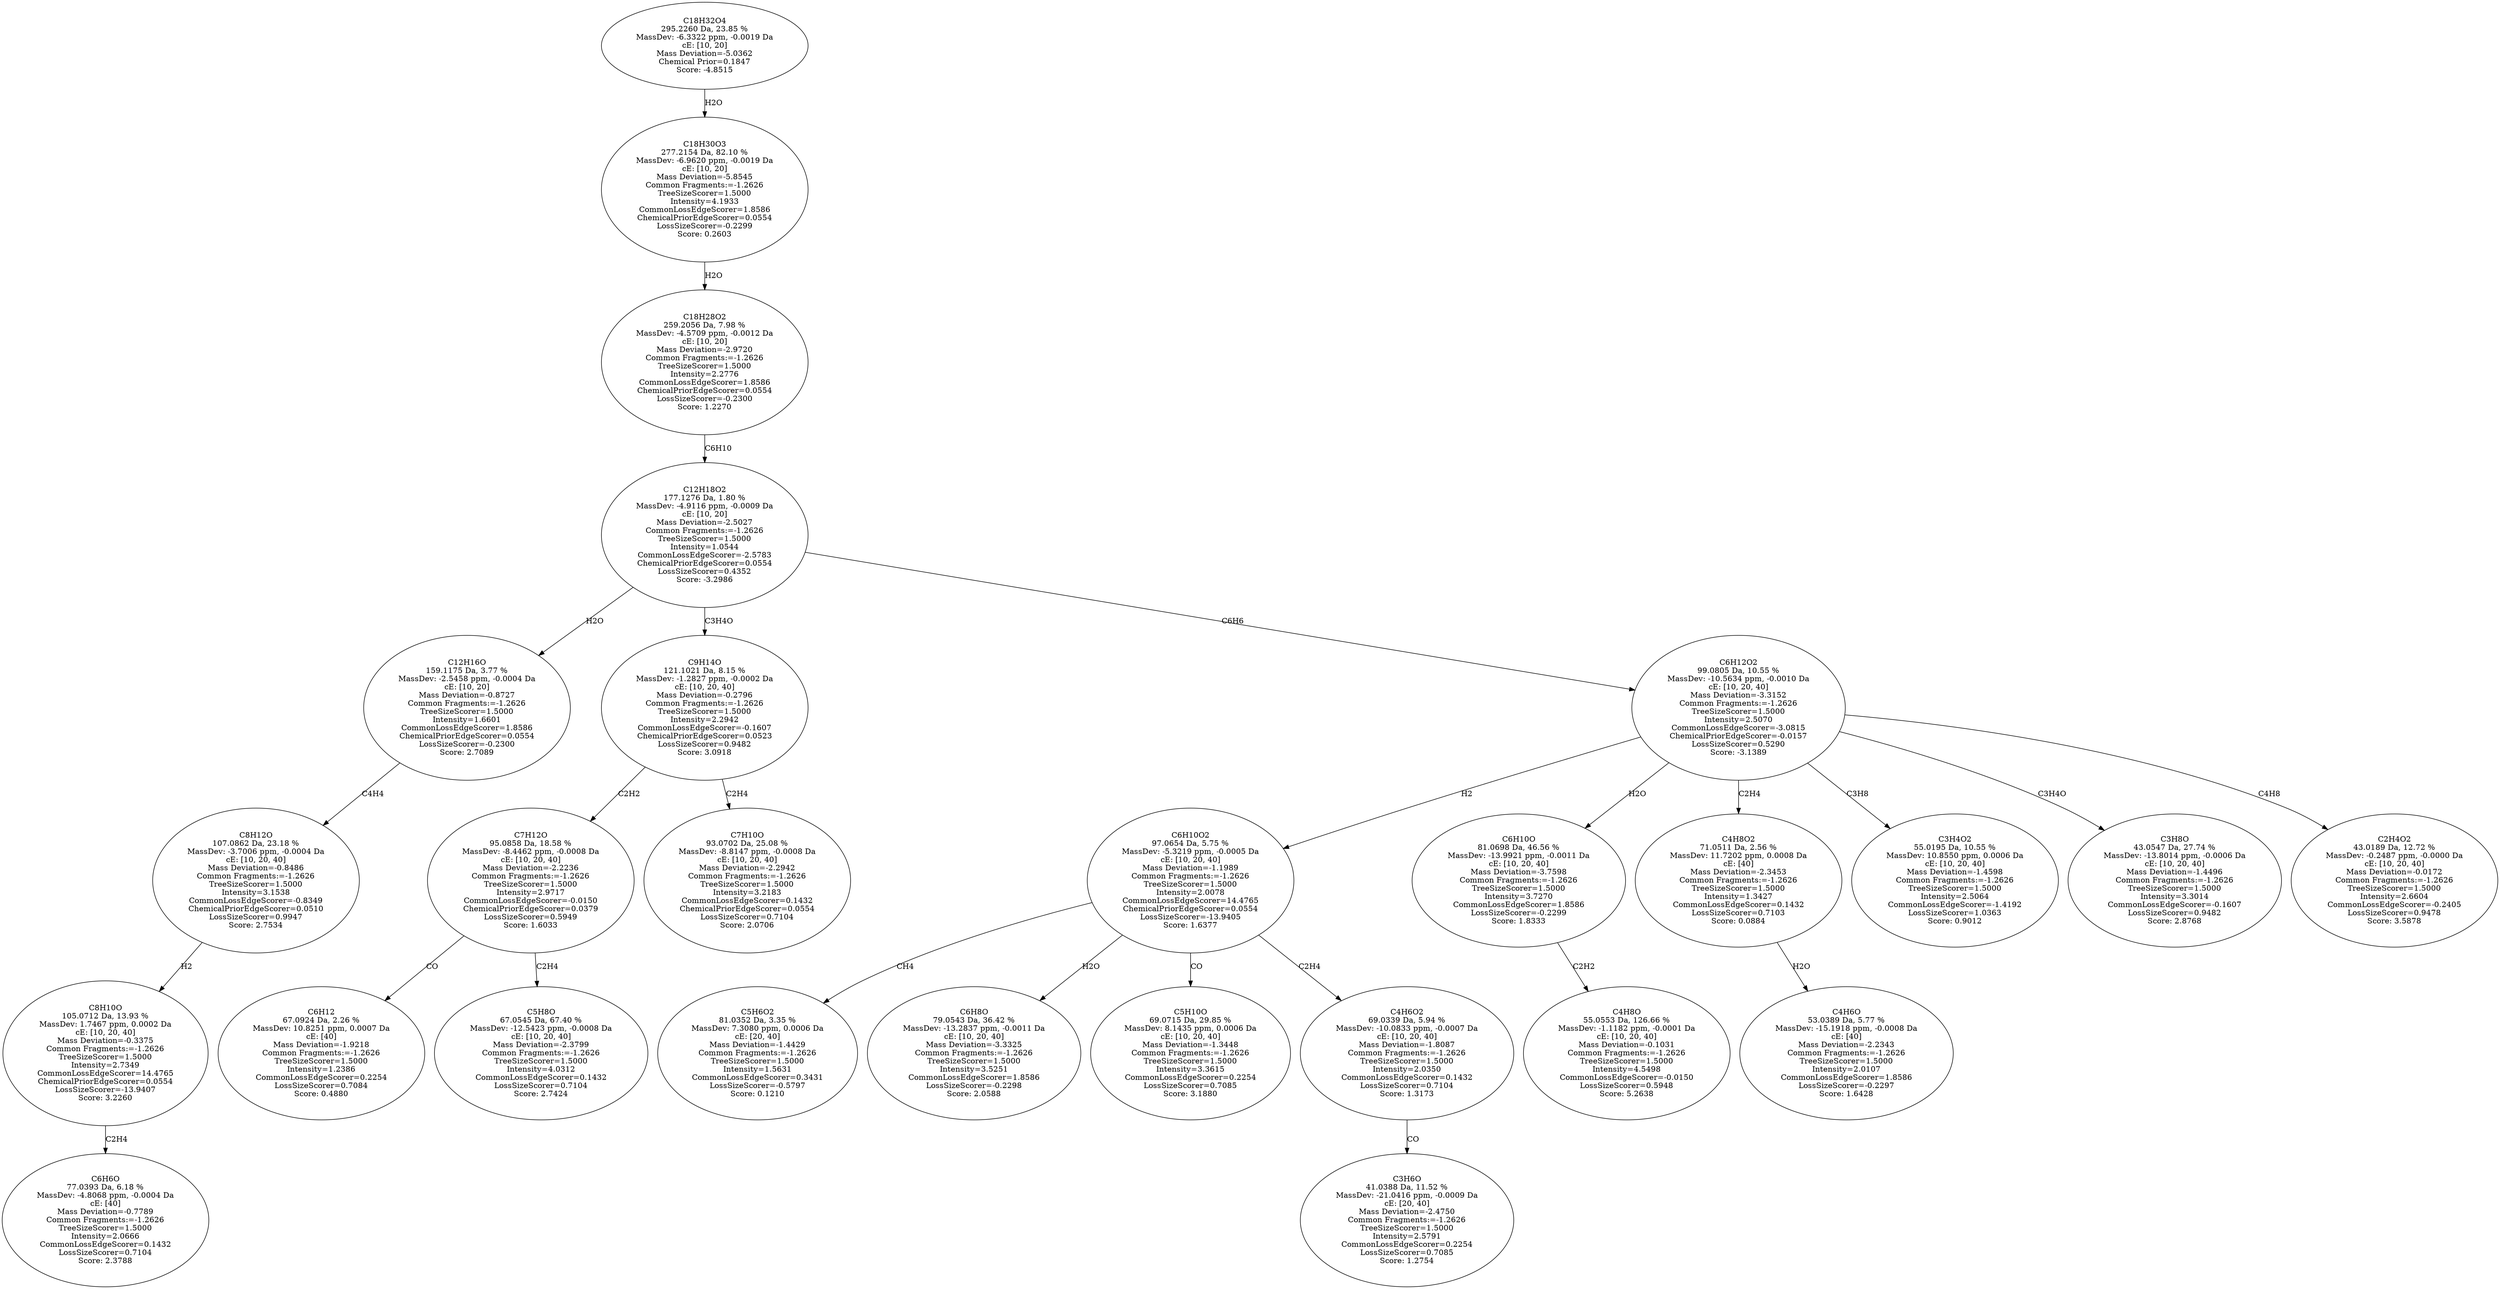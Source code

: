 strict digraph {
v1 [label="C6H6O\n77.0393 Da, 6.18 %\nMassDev: -4.8068 ppm, -0.0004 Da\ncE: [40]\nMass Deviation=-0.7789\nCommon Fragments:=-1.2626\nTreeSizeScorer=1.5000\nIntensity=2.0666\nCommonLossEdgeScorer=0.1432\nLossSizeScorer=0.7104\nScore: 2.3788"];
v2 [label="C8H10O\n105.0712 Da, 13.93 %\nMassDev: 1.7467 ppm, 0.0002 Da\ncE: [10, 20, 40]\nMass Deviation=-0.3375\nCommon Fragments:=-1.2626\nTreeSizeScorer=1.5000\nIntensity=2.7349\nCommonLossEdgeScorer=14.4765\nChemicalPriorEdgeScorer=0.0554\nLossSizeScorer=-13.9407\nScore: 3.2260"];
v3 [label="C8H12O\n107.0862 Da, 23.18 %\nMassDev: -3.7006 ppm, -0.0004 Da\ncE: [10, 20, 40]\nMass Deviation=-0.8486\nCommon Fragments:=-1.2626\nTreeSizeScorer=1.5000\nIntensity=3.1538\nCommonLossEdgeScorer=-0.8349\nChemicalPriorEdgeScorer=0.0510\nLossSizeScorer=0.9947\nScore: 2.7534"];
v4 [label="C12H16O\n159.1175 Da, 3.77 %\nMassDev: -2.5458 ppm, -0.0004 Da\ncE: [10, 20]\nMass Deviation=-0.8727\nCommon Fragments:=-1.2626\nTreeSizeScorer=1.5000\nIntensity=1.6601\nCommonLossEdgeScorer=1.8586\nChemicalPriorEdgeScorer=0.0554\nLossSizeScorer=-0.2300\nScore: 2.7089"];
v5 [label="C6H12\n67.0924 Da, 2.26 %\nMassDev: 10.8251 ppm, 0.0007 Da\ncE: [40]\nMass Deviation=-1.9218\nCommon Fragments:=-1.2626\nTreeSizeScorer=1.5000\nIntensity=1.2386\nCommonLossEdgeScorer=0.2254\nLossSizeScorer=0.7084\nScore: 0.4880"];
v6 [label="C5H8O\n67.0545 Da, 67.40 %\nMassDev: -12.5423 ppm, -0.0008 Da\ncE: [10, 20, 40]\nMass Deviation=-2.3799\nCommon Fragments:=-1.2626\nTreeSizeScorer=1.5000\nIntensity=4.0312\nCommonLossEdgeScorer=0.1432\nLossSizeScorer=0.7104\nScore: 2.7424"];
v7 [label="C7H12O\n95.0858 Da, 18.58 %\nMassDev: -8.4462 ppm, -0.0008 Da\ncE: [10, 20, 40]\nMass Deviation=-2.2236\nCommon Fragments:=-1.2626\nTreeSizeScorer=1.5000\nIntensity=2.9717\nCommonLossEdgeScorer=-0.0150\nChemicalPriorEdgeScorer=0.0379\nLossSizeScorer=0.5949\nScore: 1.6033"];
v8 [label="C7H10O\n93.0702 Da, 25.08 %\nMassDev: -8.8147 ppm, -0.0008 Da\ncE: [10, 20, 40]\nMass Deviation=-2.2942\nCommon Fragments:=-1.2626\nTreeSizeScorer=1.5000\nIntensity=3.2183\nCommonLossEdgeScorer=0.1432\nChemicalPriorEdgeScorer=0.0554\nLossSizeScorer=0.7104\nScore: 2.0706"];
v9 [label="C9H14O\n121.1021 Da, 8.15 %\nMassDev: -1.2827 ppm, -0.0002 Da\ncE: [10, 20, 40]\nMass Deviation=-0.2796\nCommon Fragments:=-1.2626\nTreeSizeScorer=1.5000\nIntensity=2.2942\nCommonLossEdgeScorer=-0.1607\nChemicalPriorEdgeScorer=0.0523\nLossSizeScorer=0.9482\nScore: 3.0918"];
v10 [label="C5H6O2\n81.0352 Da, 3.35 %\nMassDev: 7.3080 ppm, 0.0006 Da\ncE: [20, 40]\nMass Deviation=-1.4429\nCommon Fragments:=-1.2626\nTreeSizeScorer=1.5000\nIntensity=1.5631\nCommonLossEdgeScorer=0.3431\nLossSizeScorer=-0.5797\nScore: 0.1210"];
v11 [label="C6H8O\n79.0543 Da, 36.42 %\nMassDev: -13.2837 ppm, -0.0011 Da\ncE: [10, 20, 40]\nMass Deviation=-3.3325\nCommon Fragments:=-1.2626\nTreeSizeScorer=1.5000\nIntensity=3.5251\nCommonLossEdgeScorer=1.8586\nLossSizeScorer=-0.2298\nScore: 2.0588"];
v12 [label="C5H10O\n69.0715 Da, 29.85 %\nMassDev: 8.1435 ppm, 0.0006 Da\ncE: [10, 20, 40]\nMass Deviation=-1.3448\nCommon Fragments:=-1.2626\nTreeSizeScorer=1.5000\nIntensity=3.3615\nCommonLossEdgeScorer=0.2254\nLossSizeScorer=0.7085\nScore: 3.1880"];
v13 [label="C3H6O\n41.0388 Da, 11.52 %\nMassDev: -21.0416 ppm, -0.0009 Da\ncE: [20, 40]\nMass Deviation=-2.4750\nCommon Fragments:=-1.2626\nTreeSizeScorer=1.5000\nIntensity=2.5791\nCommonLossEdgeScorer=0.2254\nLossSizeScorer=0.7085\nScore: 1.2754"];
v14 [label="C4H6O2\n69.0339 Da, 5.94 %\nMassDev: -10.0833 ppm, -0.0007 Da\ncE: [10, 20, 40]\nMass Deviation=-1.8087\nCommon Fragments:=-1.2626\nTreeSizeScorer=1.5000\nIntensity=2.0350\nCommonLossEdgeScorer=0.1432\nLossSizeScorer=0.7104\nScore: 1.3173"];
v15 [label="C6H10O2\n97.0654 Da, 5.75 %\nMassDev: -5.3219 ppm, -0.0005 Da\ncE: [10, 20, 40]\nMass Deviation=-1.1989\nCommon Fragments:=-1.2626\nTreeSizeScorer=1.5000\nIntensity=2.0078\nCommonLossEdgeScorer=14.4765\nChemicalPriorEdgeScorer=0.0554\nLossSizeScorer=-13.9405\nScore: 1.6377"];
v16 [label="C4H8O\n55.0553 Da, 126.66 %\nMassDev: -1.1182 ppm, -0.0001 Da\ncE: [10, 20, 40]\nMass Deviation=-0.1031\nCommon Fragments:=-1.2626\nTreeSizeScorer=1.5000\nIntensity=4.5498\nCommonLossEdgeScorer=-0.0150\nLossSizeScorer=0.5948\nScore: 5.2638"];
v17 [label="C6H10O\n81.0698 Da, 46.56 %\nMassDev: -13.9921 ppm, -0.0011 Da\ncE: [10, 20, 40]\nMass Deviation=-3.7598\nCommon Fragments:=-1.2626\nTreeSizeScorer=1.5000\nIntensity=3.7270\nCommonLossEdgeScorer=1.8586\nLossSizeScorer=-0.2299\nScore: 1.8333"];
v18 [label="C4H6O\n53.0389 Da, 5.77 %\nMassDev: -15.1918 ppm, -0.0008 Da\ncE: [40]\nMass Deviation=-2.2343\nCommon Fragments:=-1.2626\nTreeSizeScorer=1.5000\nIntensity=2.0107\nCommonLossEdgeScorer=1.8586\nLossSizeScorer=-0.2297\nScore: 1.6428"];
v19 [label="C4H8O2\n71.0511 Da, 2.56 %\nMassDev: 11.7202 ppm, 0.0008 Da\ncE: [40]\nMass Deviation=-2.3453\nCommon Fragments:=-1.2626\nTreeSizeScorer=1.5000\nIntensity=1.3427\nCommonLossEdgeScorer=0.1432\nLossSizeScorer=0.7103\nScore: 0.0884"];
v20 [label="C3H4O2\n55.0195 Da, 10.55 %\nMassDev: 10.8550 ppm, 0.0006 Da\ncE: [10, 20, 40]\nMass Deviation=-1.4598\nCommon Fragments:=-1.2626\nTreeSizeScorer=1.5000\nIntensity=2.5064\nCommonLossEdgeScorer=-1.4192\nLossSizeScorer=1.0363\nScore: 0.9012"];
v21 [label="C3H8O\n43.0547 Da, 27.74 %\nMassDev: -13.8014 ppm, -0.0006 Da\ncE: [10, 20, 40]\nMass Deviation=-1.4496\nCommon Fragments:=-1.2626\nTreeSizeScorer=1.5000\nIntensity=3.3014\nCommonLossEdgeScorer=-0.1607\nLossSizeScorer=0.9482\nScore: 2.8768"];
v22 [label="C2H4O2\n43.0189 Da, 12.72 %\nMassDev: -0.2487 ppm, -0.0000 Da\ncE: [10, 20, 40]\nMass Deviation=-0.0172\nCommon Fragments:=-1.2626\nTreeSizeScorer=1.5000\nIntensity=2.6604\nCommonLossEdgeScorer=-0.2405\nLossSizeScorer=0.9478\nScore: 3.5878"];
v23 [label="C6H12O2\n99.0805 Da, 10.55 %\nMassDev: -10.5634 ppm, -0.0010 Da\ncE: [10, 20, 40]\nMass Deviation=-3.3152\nCommon Fragments:=-1.2626\nTreeSizeScorer=1.5000\nIntensity=2.5070\nCommonLossEdgeScorer=-3.0815\nChemicalPriorEdgeScorer=-0.0157\nLossSizeScorer=0.5290\nScore: -3.1389"];
v24 [label="C12H18O2\n177.1276 Da, 1.80 %\nMassDev: -4.9116 ppm, -0.0009 Da\ncE: [10, 20]\nMass Deviation=-2.5027\nCommon Fragments:=-1.2626\nTreeSizeScorer=1.5000\nIntensity=1.0544\nCommonLossEdgeScorer=-2.5783\nChemicalPriorEdgeScorer=0.0554\nLossSizeScorer=0.4352\nScore: -3.2986"];
v25 [label="C18H28O2\n259.2056 Da, 7.98 %\nMassDev: -4.5709 ppm, -0.0012 Da\ncE: [10, 20]\nMass Deviation=-2.9720\nCommon Fragments:=-1.2626\nTreeSizeScorer=1.5000\nIntensity=2.2776\nCommonLossEdgeScorer=1.8586\nChemicalPriorEdgeScorer=0.0554\nLossSizeScorer=-0.2300\nScore: 1.2270"];
v26 [label="C18H30O3\n277.2154 Da, 82.10 %\nMassDev: -6.9620 ppm, -0.0019 Da\ncE: [10, 20]\nMass Deviation=-5.8545\nCommon Fragments:=-1.2626\nTreeSizeScorer=1.5000\nIntensity=4.1933\nCommonLossEdgeScorer=1.8586\nChemicalPriorEdgeScorer=0.0554\nLossSizeScorer=-0.2299\nScore: 0.2603"];
v27 [label="C18H32O4\n295.2260 Da, 23.85 %\nMassDev: -6.3322 ppm, -0.0019 Da\ncE: [10, 20]\nMass Deviation=-5.0362\nChemical Prior=0.1847\nScore: -4.8515"];
v2 -> v1 [label="C2H4"];
v3 -> v2 [label="H2"];
v4 -> v3 [label="C4H4"];
v24 -> v4 [label="H2O"];
v7 -> v5 [label="CO"];
v7 -> v6 [label="C2H4"];
v9 -> v7 [label="C2H2"];
v9 -> v8 [label="C2H4"];
v24 -> v9 [label="C3H4O"];
v15 -> v10 [label="CH4"];
v15 -> v11 [label="H2O"];
v15 -> v12 [label="CO"];
v14 -> v13 [label="CO"];
v15 -> v14 [label="C2H4"];
v23 -> v15 [label="H2"];
v17 -> v16 [label="C2H2"];
v23 -> v17 [label="H2O"];
v19 -> v18 [label="H2O"];
v23 -> v19 [label="C2H4"];
v23 -> v20 [label="C3H8"];
v23 -> v21 [label="C3H4O"];
v23 -> v22 [label="C4H8"];
v24 -> v23 [label="C6H6"];
v25 -> v24 [label="C6H10"];
v26 -> v25 [label="H2O"];
v27 -> v26 [label="H2O"];
}